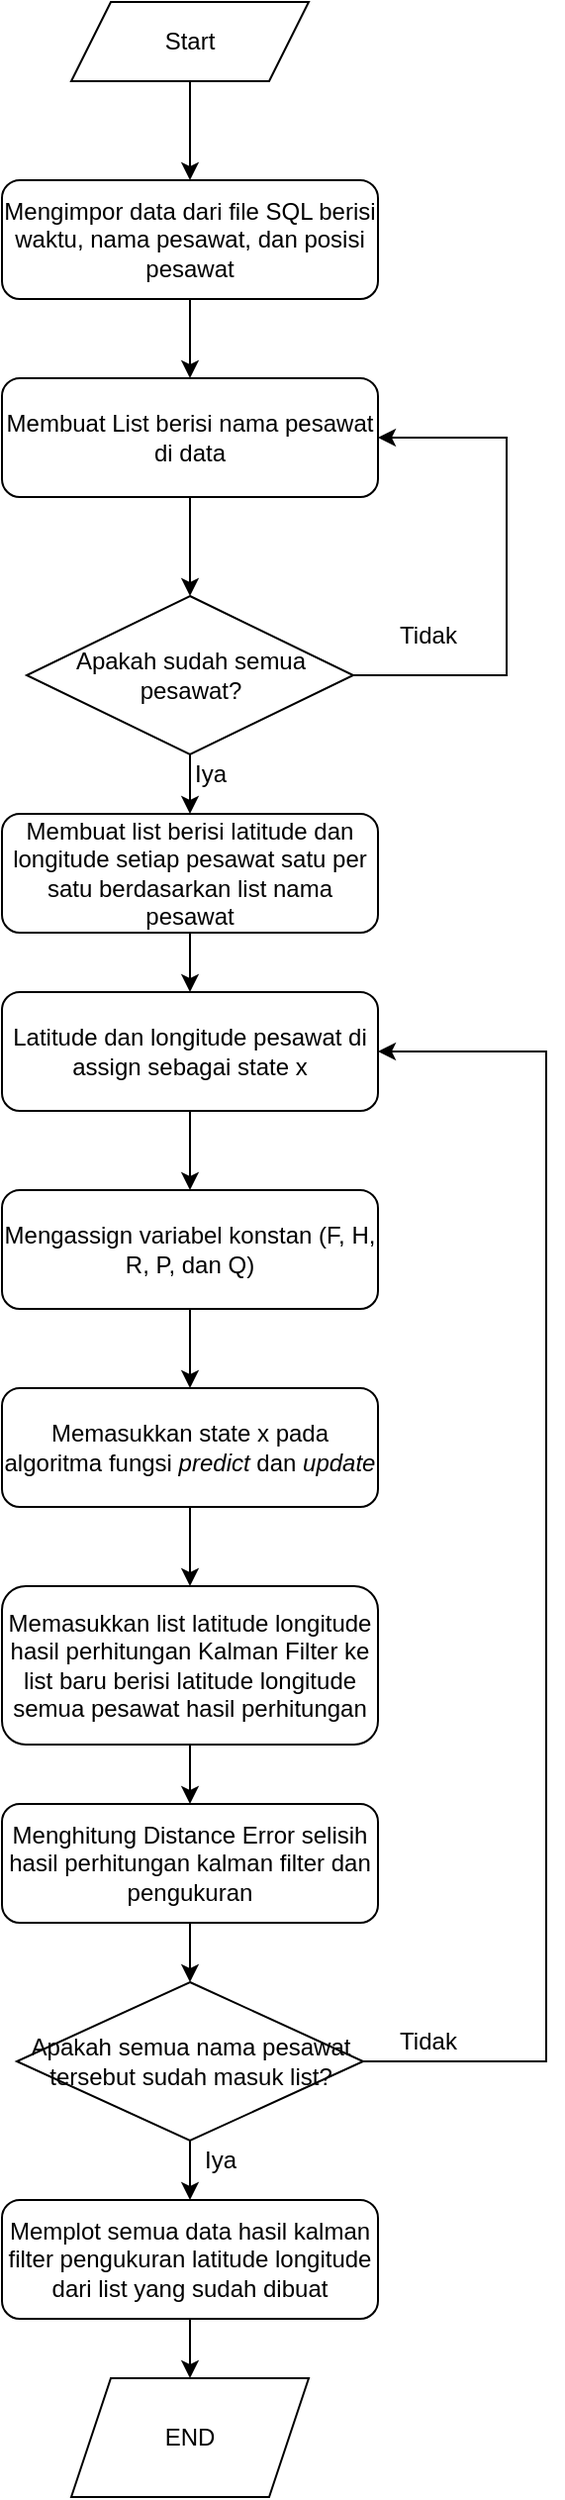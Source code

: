 <mxfile version="13.8.8" type="github">
  <diagram id="lEOuFyNiyKHmKAD7OHnN" name="Page-1">
    <mxGraphModel dx="343" dy="459" grid="1" gridSize="10" guides="1" tooltips="1" connect="1" arrows="1" fold="1" page="1" pageScale="1" pageWidth="827" pageHeight="1169" math="0" shadow="0">
      <root>
        <mxCell id="0" />
        <mxCell id="1" parent="0" />
        <mxCell id="6jcUVgU10VQW8cEV4oEB-3" value="" style="edgeStyle=orthogonalEdgeStyle;rounded=0;orthogonalLoop=1;jettySize=auto;html=1;" edge="1" parent="1" source="6jcUVgU10VQW8cEV4oEB-1" target="6jcUVgU10VQW8cEV4oEB-2">
          <mxGeometry relative="1" as="geometry" />
        </mxCell>
        <mxCell id="6jcUVgU10VQW8cEV4oEB-1" value="Start" style="shape=parallelogram;perimeter=parallelogramPerimeter;whiteSpace=wrap;html=1;fixedSize=1;" vertex="1" parent="1">
          <mxGeometry x="230" y="30" width="120" height="40" as="geometry" />
        </mxCell>
        <mxCell id="6jcUVgU10VQW8cEV4oEB-5" value="" style="edgeStyle=orthogonalEdgeStyle;rounded=0;orthogonalLoop=1;jettySize=auto;html=1;" edge="1" parent="1" source="6jcUVgU10VQW8cEV4oEB-2" target="6jcUVgU10VQW8cEV4oEB-4">
          <mxGeometry relative="1" as="geometry" />
        </mxCell>
        <mxCell id="6jcUVgU10VQW8cEV4oEB-2" value="Mengimpor data dari file SQL berisi waktu, nama pesawat, dan posisi pesawat" style="rounded=1;whiteSpace=wrap;html=1;" vertex="1" parent="1">
          <mxGeometry x="195" y="120" width="190" height="60" as="geometry" />
        </mxCell>
        <mxCell id="6jcUVgU10VQW8cEV4oEB-7" value="" style="edgeStyle=orthogonalEdgeStyle;rounded=0;orthogonalLoop=1;jettySize=auto;html=1;" edge="1" parent="1" source="6jcUVgU10VQW8cEV4oEB-4" target="6jcUVgU10VQW8cEV4oEB-6">
          <mxGeometry relative="1" as="geometry" />
        </mxCell>
        <mxCell id="6jcUVgU10VQW8cEV4oEB-4" value="Membuat List berisi nama pesawat di data" style="rounded=1;whiteSpace=wrap;html=1;" vertex="1" parent="1">
          <mxGeometry x="195" y="220" width="190" height="60" as="geometry" />
        </mxCell>
        <mxCell id="6jcUVgU10VQW8cEV4oEB-10" value="" style="edgeStyle=orthogonalEdgeStyle;rounded=0;orthogonalLoop=1;jettySize=auto;html=1;" edge="1" parent="1" source="6jcUVgU10VQW8cEV4oEB-6" target="6jcUVgU10VQW8cEV4oEB-9">
          <mxGeometry relative="1" as="geometry" />
        </mxCell>
        <mxCell id="6jcUVgU10VQW8cEV4oEB-12" style="edgeStyle=orthogonalEdgeStyle;rounded=0;orthogonalLoop=1;jettySize=auto;html=1;exitX=1;exitY=0.5;exitDx=0;exitDy=0;entryX=1;entryY=0.5;entryDx=0;entryDy=0;" edge="1" parent="1" source="6jcUVgU10VQW8cEV4oEB-6" target="6jcUVgU10VQW8cEV4oEB-4">
          <mxGeometry relative="1" as="geometry">
            <Array as="points">
              <mxPoint x="450" y="370" />
              <mxPoint x="450" y="250" />
            </Array>
          </mxGeometry>
        </mxCell>
        <mxCell id="6jcUVgU10VQW8cEV4oEB-6" value="Apakah sudah semua pesawat?" style="rhombus;whiteSpace=wrap;html=1;" vertex="1" parent="1">
          <mxGeometry x="207.5" y="330" width="165" height="80" as="geometry" />
        </mxCell>
        <mxCell id="6jcUVgU10VQW8cEV4oEB-15" value="" style="edgeStyle=orthogonalEdgeStyle;rounded=0;orthogonalLoop=1;jettySize=auto;html=1;" edge="1" parent="1" source="6jcUVgU10VQW8cEV4oEB-9" target="6jcUVgU10VQW8cEV4oEB-14">
          <mxGeometry relative="1" as="geometry" />
        </mxCell>
        <mxCell id="6jcUVgU10VQW8cEV4oEB-9" value="Membuat list berisi latitude dan longitude setiap pesawat satu per satu berdasarkan list nama pesawat" style="rounded=1;whiteSpace=wrap;html=1;" vertex="1" parent="1">
          <mxGeometry x="195" y="440" width="190" height="60" as="geometry" />
        </mxCell>
        <mxCell id="6jcUVgU10VQW8cEV4oEB-11" value="Iya" style="text;html=1;align=center;verticalAlign=middle;resizable=0;points=[];autosize=1;" vertex="1" parent="1">
          <mxGeometry x="285" y="410" width="30" height="20" as="geometry" />
        </mxCell>
        <mxCell id="6jcUVgU10VQW8cEV4oEB-13" value="Tidak" style="text;html=1;align=center;verticalAlign=middle;resizable=0;points=[];autosize=1;" vertex="1" parent="1">
          <mxGeometry x="390" y="340" width="40" height="20" as="geometry" />
        </mxCell>
        <mxCell id="6jcUVgU10VQW8cEV4oEB-17" value="" style="edgeStyle=orthogonalEdgeStyle;rounded=0;orthogonalLoop=1;jettySize=auto;html=1;" edge="1" parent="1" source="6jcUVgU10VQW8cEV4oEB-14" target="6jcUVgU10VQW8cEV4oEB-16">
          <mxGeometry relative="1" as="geometry" />
        </mxCell>
        <mxCell id="6jcUVgU10VQW8cEV4oEB-14" value="Latitude dan longitude pesawat di assign sebagai state x" style="rounded=1;whiteSpace=wrap;html=1;" vertex="1" parent="1">
          <mxGeometry x="195" y="530" width="190" height="60" as="geometry" />
        </mxCell>
        <mxCell id="6jcUVgU10VQW8cEV4oEB-19" value="" style="edgeStyle=orthogonalEdgeStyle;rounded=0;orthogonalLoop=1;jettySize=auto;html=1;" edge="1" parent="1" source="6jcUVgU10VQW8cEV4oEB-16" target="6jcUVgU10VQW8cEV4oEB-18">
          <mxGeometry relative="1" as="geometry" />
        </mxCell>
        <mxCell id="6jcUVgU10VQW8cEV4oEB-16" value="Mengassign variabel konstan (F, H, R, P, dan Q)" style="rounded=1;whiteSpace=wrap;html=1;" vertex="1" parent="1">
          <mxGeometry x="195" y="630" width="190" height="60" as="geometry" />
        </mxCell>
        <mxCell id="6jcUVgU10VQW8cEV4oEB-21" value="" style="edgeStyle=orthogonalEdgeStyle;rounded=0;orthogonalLoop=1;jettySize=auto;html=1;" edge="1" parent="1" source="6jcUVgU10VQW8cEV4oEB-18" target="6jcUVgU10VQW8cEV4oEB-20">
          <mxGeometry relative="1" as="geometry" />
        </mxCell>
        <mxCell id="6jcUVgU10VQW8cEV4oEB-18" value="Memasukkan state x pada algoritma fungsi &lt;i&gt;predict&lt;/i&gt; dan&amp;nbsp;&lt;i&gt;update&lt;/i&gt;&lt;span style=&quot;color: rgba(0 , 0 , 0 , 0) ; font-family: monospace ; font-size: 0px&quot;&gt;%3CmxGraphModel%3E%3Croot%3E%3CmxCell%20id%3D%220%22%2F%3E%3CmxCell%20id%3D%221%22%20parent%3D%220%22%2F%3E%3CmxCell%20id%3D%222%22%20value%3D%22Mengassign%20variabel%20konstan%20(F%2C%20H%2C%20R%2C%20P%2C%20dan%20Q)%22%20style%3D%22rounded%3D1%3BwhiteSpace%3Dwrap%3Bhtml%3D1%3B%22%20vertex%3D%221%22%20parent%3D%221%22%3E%3CmxGeometry%20x%3D%22195%22%20y%3D%22630%22%20width%3D%22190%22%20height%3D%2260%22%20as%3D%22geometry%22%2F%3E%3C%2FmxCell%3E%3C%2Froot%3E%3C%2FmxGraphModel%3E&lt;/span&gt;" style="rounded=1;whiteSpace=wrap;html=1;" vertex="1" parent="1">
          <mxGeometry x="195" y="730" width="190" height="60" as="geometry" />
        </mxCell>
        <mxCell id="6jcUVgU10VQW8cEV4oEB-23" value="" style="edgeStyle=orthogonalEdgeStyle;rounded=0;orthogonalLoop=1;jettySize=auto;html=1;" edge="1" parent="1" source="6jcUVgU10VQW8cEV4oEB-20" target="6jcUVgU10VQW8cEV4oEB-22">
          <mxGeometry relative="1" as="geometry" />
        </mxCell>
        <mxCell id="6jcUVgU10VQW8cEV4oEB-20" value="Memasukkan list latitude longitude hasil perhitungan Kalman Filter ke list baru berisi latitude longitude semua pesawat hasil perhitungan" style="rounded=1;whiteSpace=wrap;html=1;" vertex="1" parent="1">
          <mxGeometry x="195" y="830" width="190" height="80" as="geometry" />
        </mxCell>
        <mxCell id="6jcUVgU10VQW8cEV4oEB-25" value="" style="edgeStyle=orthogonalEdgeStyle;rounded=0;orthogonalLoop=1;jettySize=auto;html=1;" edge="1" parent="1" source="6jcUVgU10VQW8cEV4oEB-22">
          <mxGeometry relative="1" as="geometry">
            <mxPoint x="290" y="1030" as="targetPoint" />
          </mxGeometry>
        </mxCell>
        <mxCell id="6jcUVgU10VQW8cEV4oEB-22" value="Menghitung Distance Error selisih hasil perhitungan kalman filter dan pengukuran" style="rounded=1;whiteSpace=wrap;html=1;" vertex="1" parent="1">
          <mxGeometry x="195" y="940" width="190" height="60" as="geometry" />
        </mxCell>
        <mxCell id="6jcUVgU10VQW8cEV4oEB-30" value="" style="edgeStyle=orthogonalEdgeStyle;rounded=0;orthogonalLoop=1;jettySize=auto;html=1;" edge="1" parent="1" source="6jcUVgU10VQW8cEV4oEB-26" target="6jcUVgU10VQW8cEV4oEB-29">
          <mxGeometry relative="1" as="geometry" />
        </mxCell>
        <mxCell id="6jcUVgU10VQW8cEV4oEB-35" style="edgeStyle=orthogonalEdgeStyle;rounded=0;orthogonalLoop=1;jettySize=auto;html=1;exitX=1;exitY=0.5;exitDx=0;exitDy=0;entryX=1;entryY=0.5;entryDx=0;entryDy=0;" edge="1" parent="1" source="6jcUVgU10VQW8cEV4oEB-26" target="6jcUVgU10VQW8cEV4oEB-14">
          <mxGeometry relative="1" as="geometry">
            <Array as="points">
              <mxPoint x="470" y="1070" />
              <mxPoint x="470" y="560" />
            </Array>
          </mxGeometry>
        </mxCell>
        <mxCell id="6jcUVgU10VQW8cEV4oEB-26" value="Apakah semua nama pesawat tersebut sudah masuk list?" style="rhombus;whiteSpace=wrap;html=1;" vertex="1" parent="1">
          <mxGeometry x="202.5" y="1030" width="175" height="80" as="geometry" />
        </mxCell>
        <mxCell id="6jcUVgU10VQW8cEV4oEB-32" value="" style="edgeStyle=orthogonalEdgeStyle;rounded=0;orthogonalLoop=1;jettySize=auto;html=1;" edge="1" parent="1" source="6jcUVgU10VQW8cEV4oEB-29" target="6jcUVgU10VQW8cEV4oEB-31">
          <mxGeometry relative="1" as="geometry" />
        </mxCell>
        <mxCell id="6jcUVgU10VQW8cEV4oEB-29" value="Memplot semua data hasil kalman filter pengukuran latitude longitude dari list yang sudah dibuat" style="rounded=1;whiteSpace=wrap;html=1;" vertex="1" parent="1">
          <mxGeometry x="195" y="1140" width="190" height="60" as="geometry" />
        </mxCell>
        <mxCell id="6jcUVgU10VQW8cEV4oEB-31" value="END" style="shape=parallelogram;perimeter=parallelogramPerimeter;whiteSpace=wrap;html=1;fixedSize=1;" vertex="1" parent="1">
          <mxGeometry x="230" y="1230" width="120" height="60" as="geometry" />
        </mxCell>
        <mxCell id="6jcUVgU10VQW8cEV4oEB-33" value="Iya" style="text;html=1;align=center;verticalAlign=middle;resizable=0;points=[];autosize=1;" vertex="1" parent="1">
          <mxGeometry x="290" y="1110" width="30" height="20" as="geometry" />
        </mxCell>
        <mxCell id="6jcUVgU10VQW8cEV4oEB-36" value="Tidak" style="text;html=1;align=center;verticalAlign=middle;resizable=0;points=[];autosize=1;" vertex="1" parent="1">
          <mxGeometry x="390" y="1050" width="40" height="20" as="geometry" />
        </mxCell>
      </root>
    </mxGraphModel>
  </diagram>
</mxfile>
